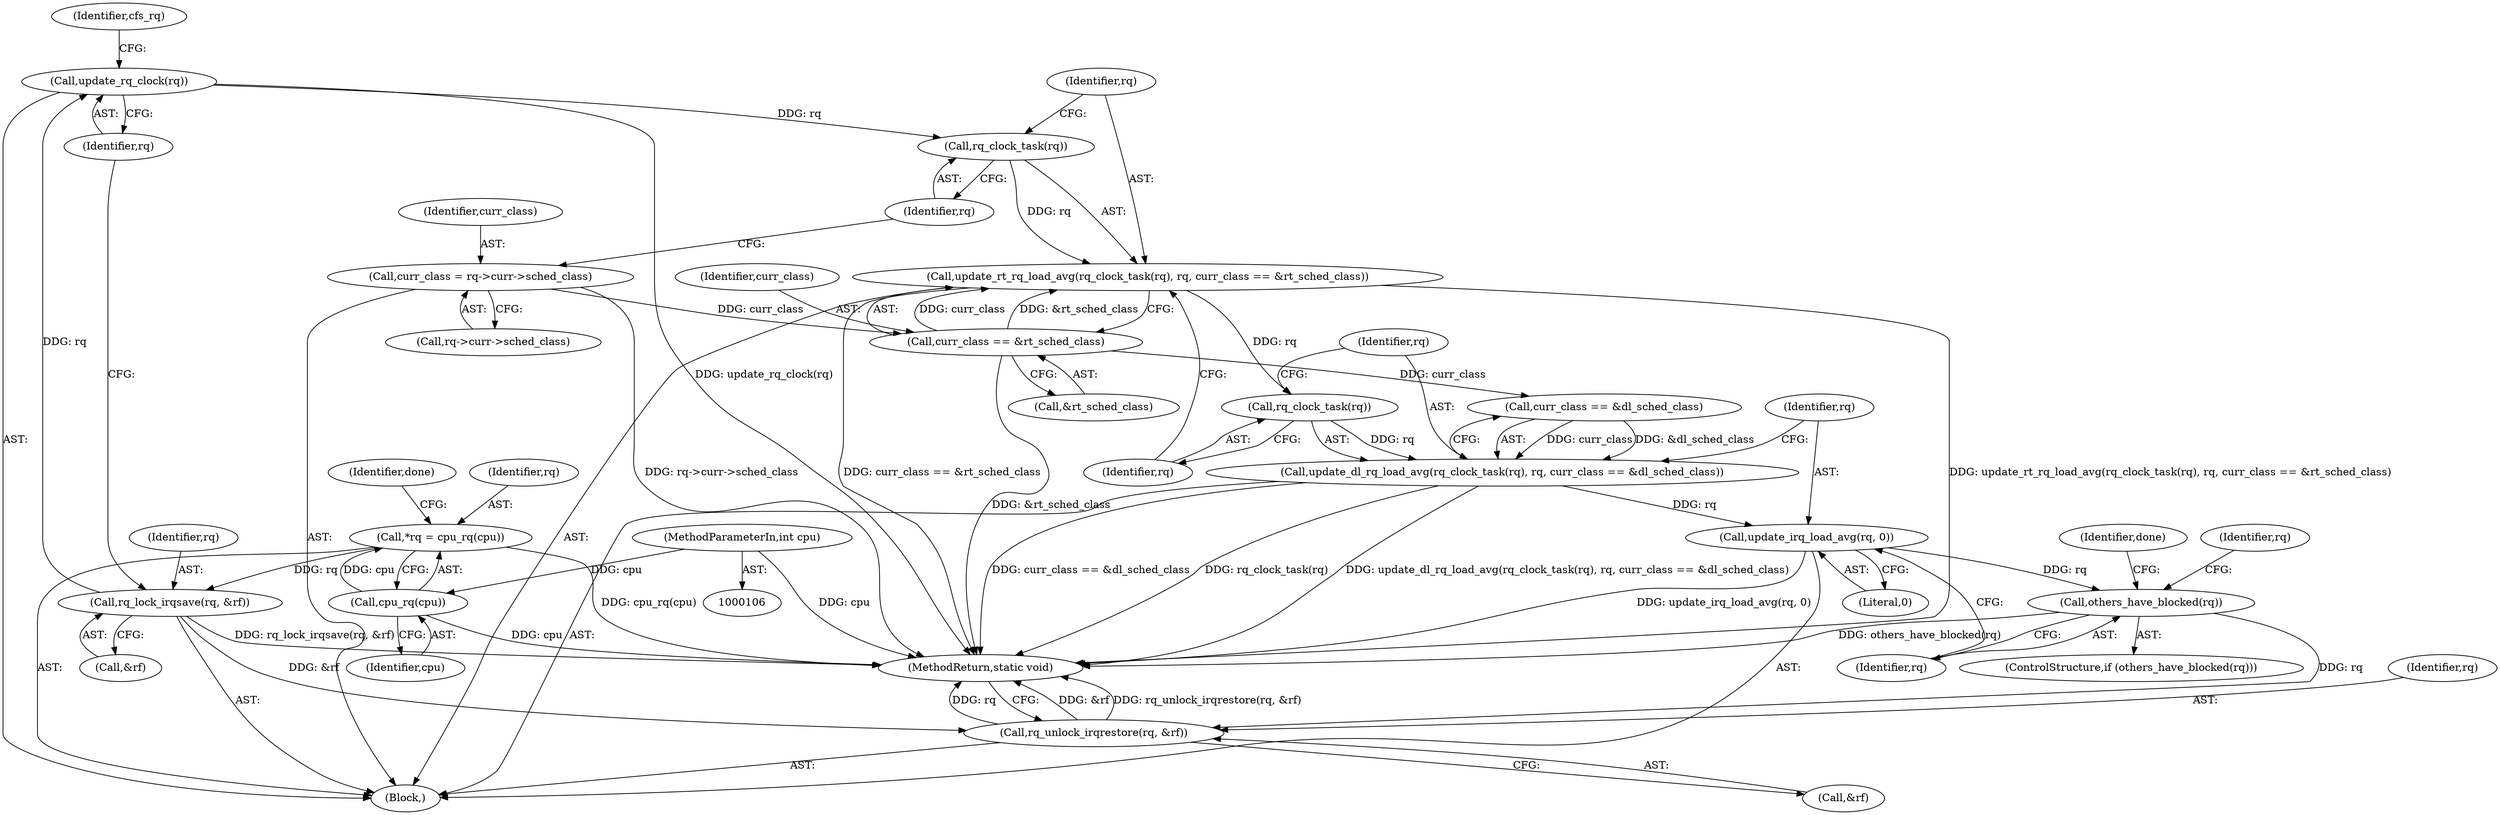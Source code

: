 digraph "0_linux_c40f7d74c741a907cfaeb73a7697081881c497d0_1@API" {
"1000180" [label="(Call,update_rt_rq_load_avg(rq_clock_task(rq), rq, curr_class == &rt_sched_class))"];
"1000181" [label="(Call,rq_clock_task(rq))"];
"1000126" [label="(Call,update_rq_clock(rq))"];
"1000122" [label="(Call,rq_lock_irqsave(rq, &rf))"];
"1000110" [label="(Call,*rq = cpu_rq(cpu))"];
"1000112" [label="(Call,cpu_rq(cpu))"];
"1000107" [label="(MethodParameterIn,int cpu)"];
"1000184" [label="(Call,curr_class == &rt_sched_class)"];
"1000173" [label="(Call,curr_class = rq->curr->sched_class)"];
"1000189" [label="(Call,rq_clock_task(rq))"];
"1000188" [label="(Call,update_dl_rq_load_avg(rq_clock_task(rq), rq, curr_class == &dl_sched_class))"];
"1000196" [label="(Call,update_irq_load_avg(rq, 0))"];
"1000200" [label="(Call,others_have_blocked(rq))"];
"1000217" [label="(Call,rq_unlock_irqrestore(rq, &rf))"];
"1000203" [label="(Identifier,done)"];
"1000183" [label="(Identifier,rq)"];
"1000174" [label="(Identifier,curr_class)"];
"1000186" [label="(Call,&rt_sched_class)"];
"1000120" [label="(Identifier,done)"];
"1000197" [label="(Identifier,rq)"];
"1000218" [label="(Identifier,rq)"];
"1000173" [label="(Call,curr_class = rq->curr->sched_class)"];
"1000190" [label="(Identifier,rq)"];
"1000127" [label="(Identifier,rq)"];
"1000191" [label="(Identifier,rq)"];
"1000123" [label="(Identifier,rq)"];
"1000219" [label="(Call,&rf)"];
"1000108" [label="(Block,)"];
"1000207" [label="(Identifier,rq)"];
"1000111" [label="(Identifier,rq)"];
"1000180" [label="(Call,update_rt_rq_load_avg(rq_clock_task(rq), rq, curr_class == &rt_sched_class))"];
"1000126" [label="(Call,update_rq_clock(rq))"];
"1000192" [label="(Call,curr_class == &dl_sched_class)"];
"1000175" [label="(Call,rq->curr->sched_class)"];
"1000185" [label="(Identifier,curr_class)"];
"1000132" [label="(Identifier,cfs_rq)"];
"1000189" [label="(Call,rq_clock_task(rq))"];
"1000198" [label="(Literal,0)"];
"1000184" [label="(Call,curr_class == &rt_sched_class)"];
"1000201" [label="(Identifier,rq)"];
"1000221" [label="(MethodReturn,static void)"];
"1000200" [label="(Call,others_have_blocked(rq))"];
"1000199" [label="(ControlStructure,if (others_have_blocked(rq)))"];
"1000112" [label="(Call,cpu_rq(cpu))"];
"1000124" [label="(Call,&rf)"];
"1000107" [label="(MethodParameterIn,int cpu)"];
"1000110" [label="(Call,*rq = cpu_rq(cpu))"];
"1000113" [label="(Identifier,cpu)"];
"1000217" [label="(Call,rq_unlock_irqrestore(rq, &rf))"];
"1000182" [label="(Identifier,rq)"];
"1000188" [label="(Call,update_dl_rq_load_avg(rq_clock_task(rq), rq, curr_class == &dl_sched_class))"];
"1000122" [label="(Call,rq_lock_irqsave(rq, &rf))"];
"1000181" [label="(Call,rq_clock_task(rq))"];
"1000196" [label="(Call,update_irq_load_avg(rq, 0))"];
"1000180" -> "1000108"  [label="AST: "];
"1000180" -> "1000184"  [label="CFG: "];
"1000181" -> "1000180"  [label="AST: "];
"1000183" -> "1000180"  [label="AST: "];
"1000184" -> "1000180"  [label="AST: "];
"1000190" -> "1000180"  [label="CFG: "];
"1000180" -> "1000221"  [label="DDG: curr_class == &rt_sched_class"];
"1000180" -> "1000221"  [label="DDG: update_rt_rq_load_avg(rq_clock_task(rq), rq, curr_class == &rt_sched_class)"];
"1000181" -> "1000180"  [label="DDG: rq"];
"1000184" -> "1000180"  [label="DDG: curr_class"];
"1000184" -> "1000180"  [label="DDG: &rt_sched_class"];
"1000180" -> "1000189"  [label="DDG: rq"];
"1000181" -> "1000182"  [label="CFG: "];
"1000182" -> "1000181"  [label="AST: "];
"1000183" -> "1000181"  [label="CFG: "];
"1000126" -> "1000181"  [label="DDG: rq"];
"1000126" -> "1000108"  [label="AST: "];
"1000126" -> "1000127"  [label="CFG: "];
"1000127" -> "1000126"  [label="AST: "];
"1000132" -> "1000126"  [label="CFG: "];
"1000126" -> "1000221"  [label="DDG: update_rq_clock(rq)"];
"1000122" -> "1000126"  [label="DDG: rq"];
"1000122" -> "1000108"  [label="AST: "];
"1000122" -> "1000124"  [label="CFG: "];
"1000123" -> "1000122"  [label="AST: "];
"1000124" -> "1000122"  [label="AST: "];
"1000127" -> "1000122"  [label="CFG: "];
"1000122" -> "1000221"  [label="DDG: rq_lock_irqsave(rq, &rf)"];
"1000110" -> "1000122"  [label="DDG: rq"];
"1000122" -> "1000217"  [label="DDG: &rf"];
"1000110" -> "1000108"  [label="AST: "];
"1000110" -> "1000112"  [label="CFG: "];
"1000111" -> "1000110"  [label="AST: "];
"1000112" -> "1000110"  [label="AST: "];
"1000120" -> "1000110"  [label="CFG: "];
"1000110" -> "1000221"  [label="DDG: cpu_rq(cpu)"];
"1000112" -> "1000110"  [label="DDG: cpu"];
"1000112" -> "1000113"  [label="CFG: "];
"1000113" -> "1000112"  [label="AST: "];
"1000112" -> "1000221"  [label="DDG: cpu"];
"1000107" -> "1000112"  [label="DDG: cpu"];
"1000107" -> "1000106"  [label="AST: "];
"1000107" -> "1000221"  [label="DDG: cpu"];
"1000184" -> "1000186"  [label="CFG: "];
"1000185" -> "1000184"  [label="AST: "];
"1000186" -> "1000184"  [label="AST: "];
"1000184" -> "1000221"  [label="DDG: &rt_sched_class"];
"1000173" -> "1000184"  [label="DDG: curr_class"];
"1000184" -> "1000192"  [label="DDG: curr_class"];
"1000173" -> "1000108"  [label="AST: "];
"1000173" -> "1000175"  [label="CFG: "];
"1000174" -> "1000173"  [label="AST: "];
"1000175" -> "1000173"  [label="AST: "];
"1000182" -> "1000173"  [label="CFG: "];
"1000173" -> "1000221"  [label="DDG: rq->curr->sched_class"];
"1000189" -> "1000188"  [label="AST: "];
"1000189" -> "1000190"  [label="CFG: "];
"1000190" -> "1000189"  [label="AST: "];
"1000191" -> "1000189"  [label="CFG: "];
"1000189" -> "1000188"  [label="DDG: rq"];
"1000188" -> "1000108"  [label="AST: "];
"1000188" -> "1000192"  [label="CFG: "];
"1000191" -> "1000188"  [label="AST: "];
"1000192" -> "1000188"  [label="AST: "];
"1000197" -> "1000188"  [label="CFG: "];
"1000188" -> "1000221"  [label="DDG: update_dl_rq_load_avg(rq_clock_task(rq), rq, curr_class == &dl_sched_class)"];
"1000188" -> "1000221"  [label="DDG: curr_class == &dl_sched_class"];
"1000188" -> "1000221"  [label="DDG: rq_clock_task(rq)"];
"1000192" -> "1000188"  [label="DDG: curr_class"];
"1000192" -> "1000188"  [label="DDG: &dl_sched_class"];
"1000188" -> "1000196"  [label="DDG: rq"];
"1000196" -> "1000108"  [label="AST: "];
"1000196" -> "1000198"  [label="CFG: "];
"1000197" -> "1000196"  [label="AST: "];
"1000198" -> "1000196"  [label="AST: "];
"1000201" -> "1000196"  [label="CFG: "];
"1000196" -> "1000221"  [label="DDG: update_irq_load_avg(rq, 0)"];
"1000196" -> "1000200"  [label="DDG: rq"];
"1000200" -> "1000199"  [label="AST: "];
"1000200" -> "1000201"  [label="CFG: "];
"1000201" -> "1000200"  [label="AST: "];
"1000203" -> "1000200"  [label="CFG: "];
"1000207" -> "1000200"  [label="CFG: "];
"1000200" -> "1000221"  [label="DDG: others_have_blocked(rq)"];
"1000200" -> "1000217"  [label="DDG: rq"];
"1000217" -> "1000108"  [label="AST: "];
"1000217" -> "1000219"  [label="CFG: "];
"1000218" -> "1000217"  [label="AST: "];
"1000219" -> "1000217"  [label="AST: "];
"1000221" -> "1000217"  [label="CFG: "];
"1000217" -> "1000221"  [label="DDG: &rf"];
"1000217" -> "1000221"  [label="DDG: rq_unlock_irqrestore(rq, &rf)"];
"1000217" -> "1000221"  [label="DDG: rq"];
}
